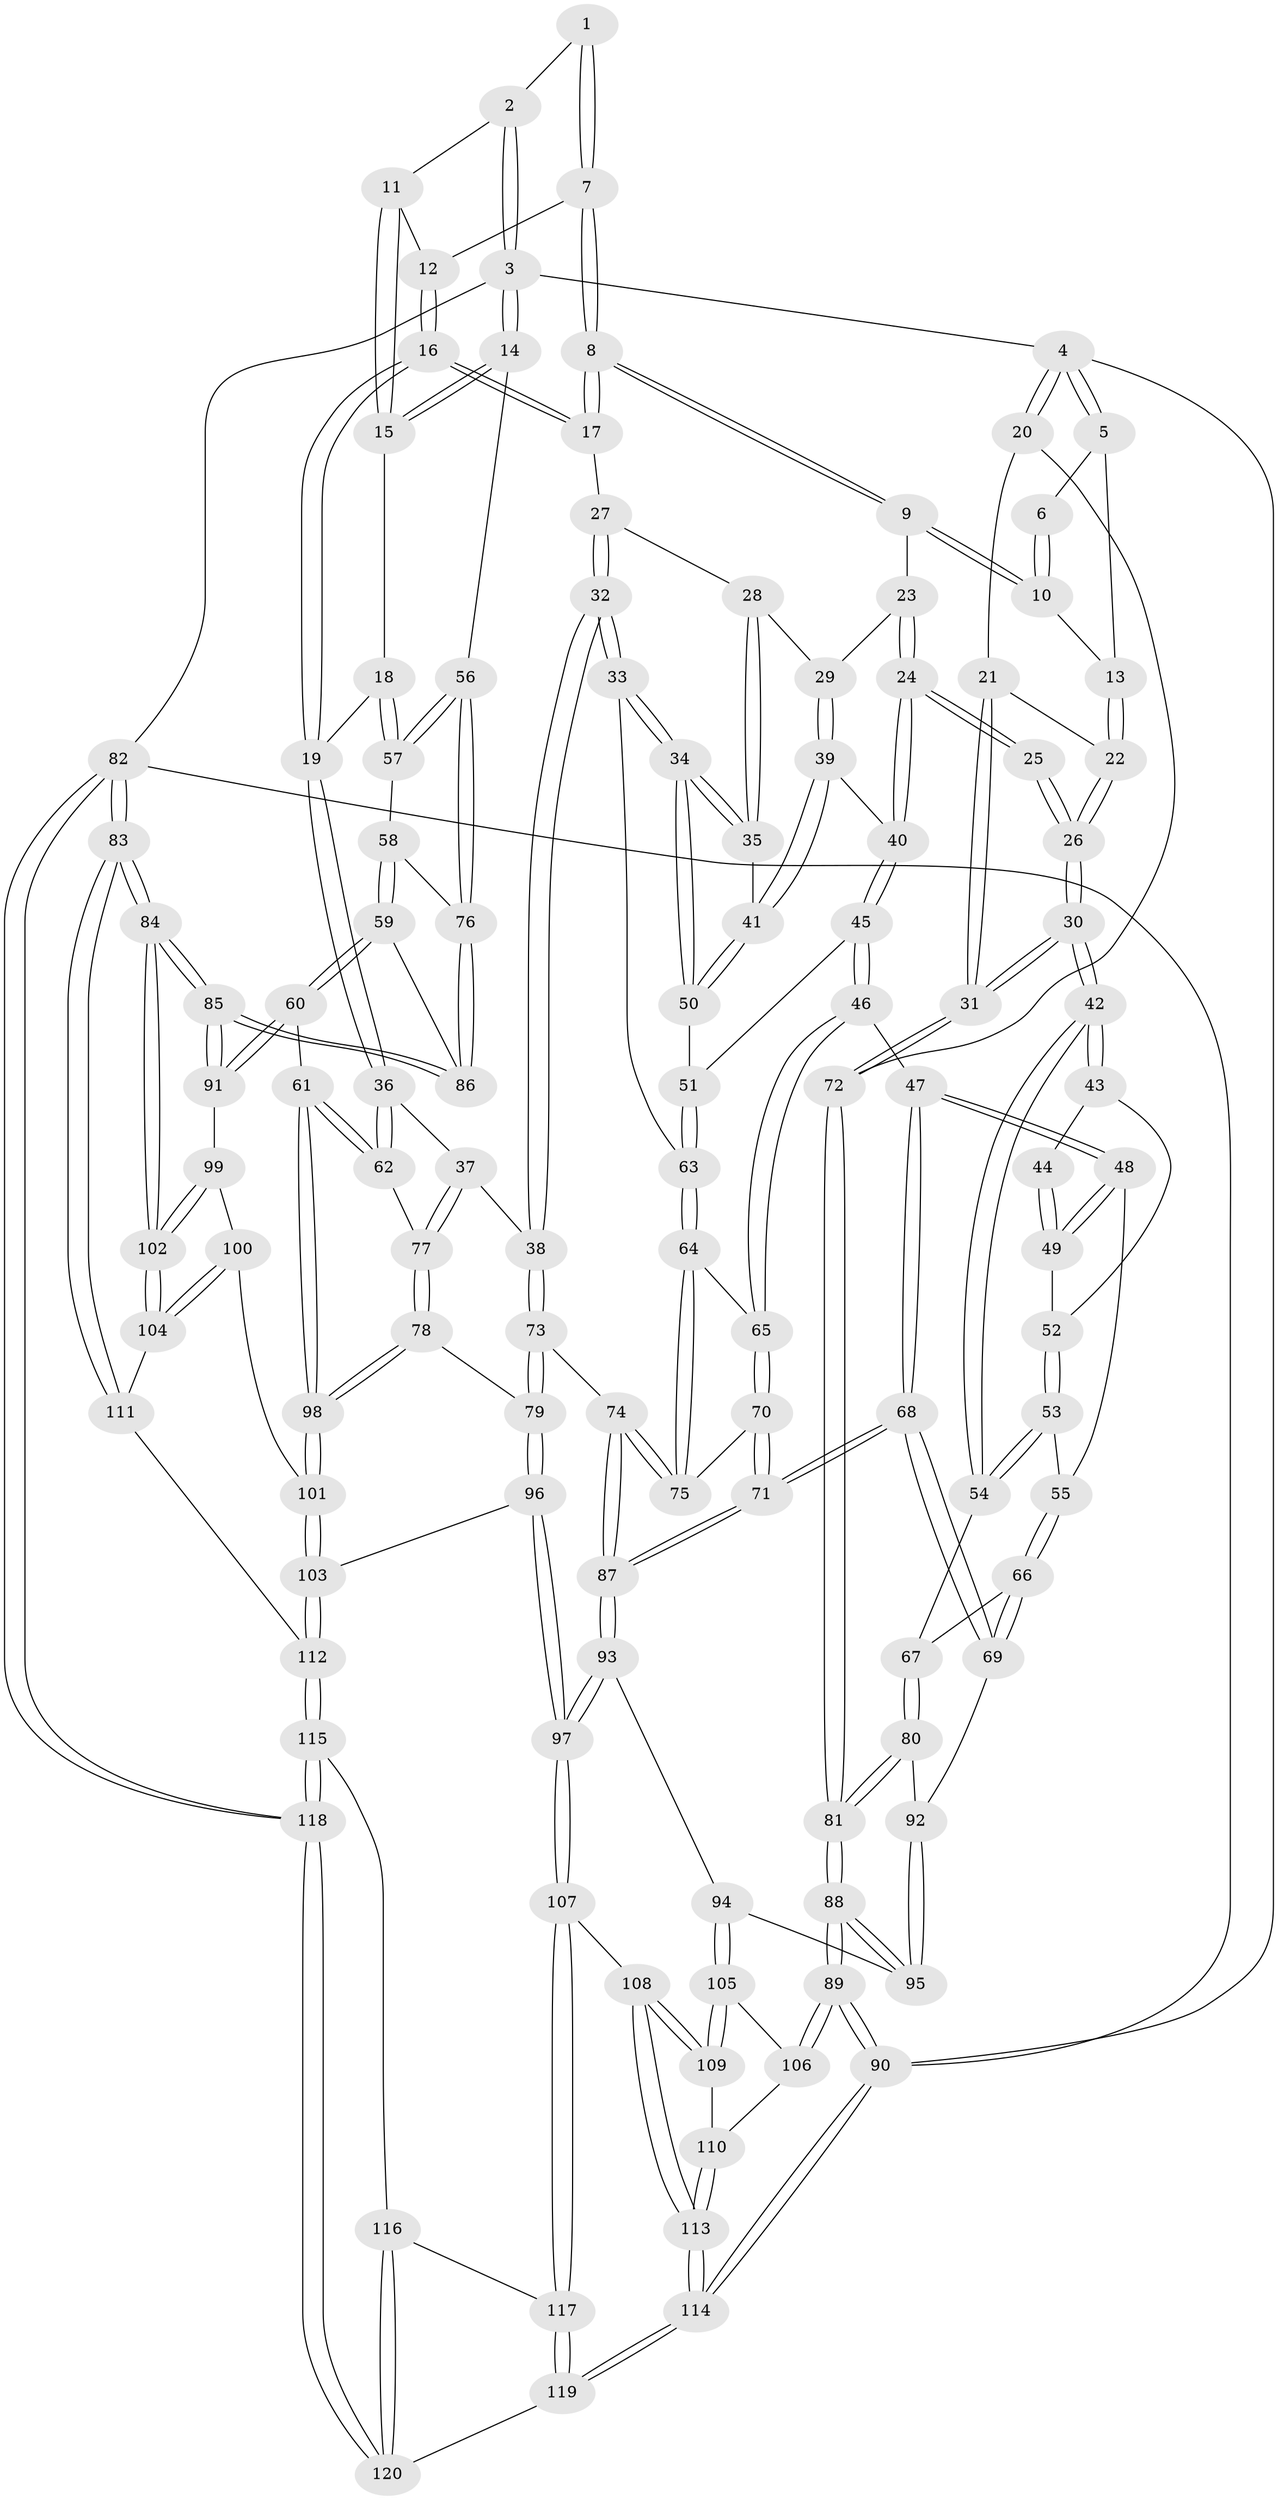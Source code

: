 // coarse degree distribution, {3: 0.4166666666666667, 4: 0.5166666666666667, 2: 0.03333333333333333, 6: 0.016666666666666666, 5: 0.016666666666666666}
// Generated by graph-tools (version 1.1) at 2025/38/03/04/25 23:38:37]
// undirected, 120 vertices, 297 edges
graph export_dot {
  node [color=gray90,style=filled];
  1 [pos="+0.5635056594691549+0"];
  2 [pos="+0.8077030525298748+0"];
  3 [pos="+1+0"];
  4 [pos="+0+0"];
  5 [pos="+0.22188797180881326+0"];
  6 [pos="+0.43129161041894126+0"];
  7 [pos="+0.5720326981314082+0"];
  8 [pos="+0.5684282347525005+0.09274876487914115"];
  9 [pos="+0.43166907946602523+0.07883091151277839"];
  10 [pos="+0.4302637449284632+0.07514079116110665"];
  11 [pos="+0.765092893963658+0"];
  12 [pos="+0.7267970808704877+0.06540579050938164"];
  13 [pos="+0.21417250592609835+0"];
  14 [pos="+1+0"];
  15 [pos="+0.8823565064554417+0.12675456532045684"];
  16 [pos="+0.6876834822737914+0.17908460138005886"];
  17 [pos="+0.5940924092934078+0.1418572604143598"];
  18 [pos="+0.7951466390661283+0.21744510402235165"];
  19 [pos="+0.7262582196156026+0.21993656667620012"];
  20 [pos="+0+0.11774439153809188"];
  21 [pos="+0.15331103134559446+0.010599568800361734"];
  22 [pos="+0.20532214493130196+0"];
  23 [pos="+0.4240599144853242+0.08731653389705325"];
  24 [pos="+0.24081240705138485+0.14823422297044864"];
  25 [pos="+0.2364289154990572+0.14482070381520457"];
  26 [pos="+0.2222177056274281+0.1283104802847885"];
  27 [pos="+0.5490145212798413+0.1798741738191694"];
  28 [pos="+0.47203160975258124+0.2093382160048791"];
  29 [pos="+0.42656695152196533+0.20791024942459857"];
  30 [pos="+0+0.2767196086227277"];
  31 [pos="+0+0.2734502427863242"];
  32 [pos="+0.5276266520286105+0.384124240857556"];
  33 [pos="+0.5217295252927281+0.38218964186535476"];
  34 [pos="+0.5034403932401678+0.36762384229510586"];
  35 [pos="+0.4850952933066938+0.3344963044673584"];
  36 [pos="+0.6572866334056314+0.40398318249604587"];
  37 [pos="+0.5465084804064182+0.3951785350636465"];
  38 [pos="+0.5403134598468139+0.3930072876873386"];
  39 [pos="+0.41882323512836783+0.21118085062503542"];
  40 [pos="+0.24536191507702568+0.15446864367612168"];
  41 [pos="+0.40277305034956706+0.2730464148441011"];
  42 [pos="+0+0.28327703600130655"];
  43 [pos="+0.14438465835000788+0.2950529774675373"];
  44 [pos="+0.19773921851599388+0.21292933057089136"];
  45 [pos="+0.289465164276891+0.3434127675103685"];
  46 [pos="+0.2710159374043421+0.36432883105254854"];
  47 [pos="+0.25016364212860304+0.37086469616680423"];
  48 [pos="+0.23821466328582352+0.37046725274954956"];
  49 [pos="+0.17716343288706468+0.3234325430116574"];
  50 [pos="+0.32884901376149445+0.3429789609136178"];
  51 [pos="+0.3248611451102007+0.34447421787333143"];
  52 [pos="+0.1578673728439508+0.31265263403915716"];
  53 [pos="+0.09860560886607528+0.38711600455479406"];
  54 [pos="+0.04527719620579528+0.3716783848365958"];
  55 [pos="+0.1327362061135493+0.40383188430829503"];
  56 [pos="+1+0.31360186728426076"];
  57 [pos="+0.8659383636831843+0.282311571076377"];
  58 [pos="+0.8651376914963314+0.42465663755146194"];
  59 [pos="+0.8378634566563696+0.48465308154976083"];
  60 [pos="+0.822674869650724+0.5085248377836242"];
  61 [pos="+0.7089967365647428+0.4896641844268544"];
  62 [pos="+0.7061385288722507+0.4859502128619648"];
  63 [pos="+0.40092454710763115+0.4390976431053817"];
  64 [pos="+0.3895739844079694+0.481730007193599"];
  65 [pos="+0.28673648501463317+0.41657697566431107"];
  66 [pos="+0.14768012693921673+0.5258162239834018"];
  67 [pos="+0.08167313236206733+0.4915951274657074"];
  68 [pos="+0.17659440864538653+0.5436936062760027"];
  69 [pos="+0.15621898377614496+0.5393628166189268"];
  70 [pos="+0.2898157474470871+0.4905638130469019"];
  71 [pos="+0.22240266591981883+0.5717889085652392"];
  72 [pos="+0+0.27354310032540063"];
  73 [pos="+0.41460879598044775+0.5493201680536124"];
  74 [pos="+0.40675010963731145+0.5440386194179695"];
  75 [pos="+0.39109317718617503+0.516010746470524"];
  76 [pos="+1+0.32117498128496524"];
  77 [pos="+0.5159282822611234+0.5456298206281367"];
  78 [pos="+0.4729607865060213+0.6100586069860957"];
  79 [pos="+0.4606175092327676+0.6136371113952249"];
  80 [pos="+0+0.5220932828428538"];
  81 [pos="+0+0.5272523803610347"];
  82 [pos="+1+1"];
  83 [pos="+1+1"];
  84 [pos="+1+1"];
  85 [pos="+1+0.6462911682475069"];
  86 [pos="+1+0.3856058336801746"];
  87 [pos="+0.2406310162199038+0.6025561619835323"];
  88 [pos="+0+0.5671480482314848"];
  89 [pos="+0+0.8633488219487323"];
  90 [pos="+0+1"];
  91 [pos="+0.8684214373808573+0.5616885823958119"];
  92 [pos="+0.1413862000688254+0.5500904857068021"];
  93 [pos="+0.24396652082576686+0.6270884178380612"];
  94 [pos="+0.09755318239064514+0.692351992538878"];
  95 [pos="+0.0674164031430427+0.6333454622277814"];
  96 [pos="+0.4233335900064072+0.7071288530602932"];
  97 [pos="+0.3290101054152388+0.7976709115200166"];
  98 [pos="+0.6450433675033647+0.630232339695002"];
  99 [pos="+0.8411217046458177+0.6309687702845732"];
  100 [pos="+0.775603221968328+0.6966797839207736"];
  101 [pos="+0.6608385653685737+0.6945455400700987"];
  102 [pos="+0.9048716997722727+0.82042029955144"];
  103 [pos="+0.6372356304134648+0.7707738467367458"];
  104 [pos="+0.8223099388027587+0.7845908653521194"];
  105 [pos="+0.09742367932555035+0.7095466635703559"];
  106 [pos="+0.07718579999739723+0.7322341997271621"];
  107 [pos="+0.32771092012923747+0.8025541102322197"];
  108 [pos="+0.29633717510295216+0.8074055524173912"];
  109 [pos="+0.22347128064494168+0.7854829755138475"];
  110 [pos="+0.09097623475754178+0.8102037114747541"];
  111 [pos="+0.6766834670105633+0.820863928905701"];
  112 [pos="+0.6435530112251452+0.8136925605590373"];
  113 [pos="+0+1"];
  114 [pos="+0+1"];
  115 [pos="+0.6306225183358293+0.8348307442202698"];
  116 [pos="+0.5105767702000741+0.9022047492204799"];
  117 [pos="+0.33745602310996436+0.8212207055683715"];
  118 [pos="+0.796651356508169+1"];
  119 [pos="+0.2886289419688387+1"];
  120 [pos="+0.5529836673035178+1"];
  1 -- 2;
  1 -- 7;
  1 -- 7;
  2 -- 3;
  2 -- 3;
  2 -- 11;
  3 -- 4;
  3 -- 14;
  3 -- 14;
  3 -- 82;
  4 -- 5;
  4 -- 5;
  4 -- 20;
  4 -- 20;
  4 -- 90;
  5 -- 6;
  5 -- 13;
  6 -- 10;
  6 -- 10;
  7 -- 8;
  7 -- 8;
  7 -- 12;
  8 -- 9;
  8 -- 9;
  8 -- 17;
  8 -- 17;
  9 -- 10;
  9 -- 10;
  9 -- 23;
  10 -- 13;
  11 -- 12;
  11 -- 15;
  11 -- 15;
  12 -- 16;
  12 -- 16;
  13 -- 22;
  13 -- 22;
  14 -- 15;
  14 -- 15;
  14 -- 56;
  15 -- 18;
  16 -- 17;
  16 -- 17;
  16 -- 19;
  16 -- 19;
  17 -- 27;
  18 -- 19;
  18 -- 57;
  18 -- 57;
  19 -- 36;
  19 -- 36;
  20 -- 21;
  20 -- 72;
  21 -- 22;
  21 -- 31;
  21 -- 31;
  22 -- 26;
  22 -- 26;
  23 -- 24;
  23 -- 24;
  23 -- 29;
  24 -- 25;
  24 -- 25;
  24 -- 40;
  24 -- 40;
  25 -- 26;
  25 -- 26;
  26 -- 30;
  26 -- 30;
  27 -- 28;
  27 -- 32;
  27 -- 32;
  28 -- 29;
  28 -- 35;
  28 -- 35;
  29 -- 39;
  29 -- 39;
  30 -- 31;
  30 -- 31;
  30 -- 42;
  30 -- 42;
  31 -- 72;
  31 -- 72;
  32 -- 33;
  32 -- 33;
  32 -- 38;
  32 -- 38;
  33 -- 34;
  33 -- 34;
  33 -- 63;
  34 -- 35;
  34 -- 35;
  34 -- 50;
  34 -- 50;
  35 -- 41;
  36 -- 37;
  36 -- 62;
  36 -- 62;
  37 -- 38;
  37 -- 77;
  37 -- 77;
  38 -- 73;
  38 -- 73;
  39 -- 40;
  39 -- 41;
  39 -- 41;
  40 -- 45;
  40 -- 45;
  41 -- 50;
  41 -- 50;
  42 -- 43;
  42 -- 43;
  42 -- 54;
  42 -- 54;
  43 -- 44;
  43 -- 52;
  44 -- 49;
  44 -- 49;
  45 -- 46;
  45 -- 46;
  45 -- 51;
  46 -- 47;
  46 -- 65;
  46 -- 65;
  47 -- 48;
  47 -- 48;
  47 -- 68;
  47 -- 68;
  48 -- 49;
  48 -- 49;
  48 -- 55;
  49 -- 52;
  50 -- 51;
  51 -- 63;
  51 -- 63;
  52 -- 53;
  52 -- 53;
  53 -- 54;
  53 -- 54;
  53 -- 55;
  54 -- 67;
  55 -- 66;
  55 -- 66;
  56 -- 57;
  56 -- 57;
  56 -- 76;
  56 -- 76;
  57 -- 58;
  58 -- 59;
  58 -- 59;
  58 -- 76;
  59 -- 60;
  59 -- 60;
  59 -- 86;
  60 -- 61;
  60 -- 91;
  60 -- 91;
  61 -- 62;
  61 -- 62;
  61 -- 98;
  61 -- 98;
  62 -- 77;
  63 -- 64;
  63 -- 64;
  64 -- 65;
  64 -- 75;
  64 -- 75;
  65 -- 70;
  65 -- 70;
  66 -- 67;
  66 -- 69;
  66 -- 69;
  67 -- 80;
  67 -- 80;
  68 -- 69;
  68 -- 69;
  68 -- 71;
  68 -- 71;
  69 -- 92;
  70 -- 71;
  70 -- 71;
  70 -- 75;
  71 -- 87;
  71 -- 87;
  72 -- 81;
  72 -- 81;
  73 -- 74;
  73 -- 79;
  73 -- 79;
  74 -- 75;
  74 -- 75;
  74 -- 87;
  74 -- 87;
  76 -- 86;
  76 -- 86;
  77 -- 78;
  77 -- 78;
  78 -- 79;
  78 -- 98;
  78 -- 98;
  79 -- 96;
  79 -- 96;
  80 -- 81;
  80 -- 81;
  80 -- 92;
  81 -- 88;
  81 -- 88;
  82 -- 83;
  82 -- 83;
  82 -- 118;
  82 -- 118;
  82 -- 90;
  83 -- 84;
  83 -- 84;
  83 -- 111;
  83 -- 111;
  84 -- 85;
  84 -- 85;
  84 -- 102;
  84 -- 102;
  85 -- 86;
  85 -- 86;
  85 -- 91;
  85 -- 91;
  87 -- 93;
  87 -- 93;
  88 -- 89;
  88 -- 89;
  88 -- 95;
  88 -- 95;
  89 -- 90;
  89 -- 90;
  89 -- 106;
  89 -- 106;
  90 -- 114;
  90 -- 114;
  91 -- 99;
  92 -- 95;
  92 -- 95;
  93 -- 94;
  93 -- 97;
  93 -- 97;
  94 -- 95;
  94 -- 105;
  94 -- 105;
  96 -- 97;
  96 -- 97;
  96 -- 103;
  97 -- 107;
  97 -- 107;
  98 -- 101;
  98 -- 101;
  99 -- 100;
  99 -- 102;
  99 -- 102;
  100 -- 101;
  100 -- 104;
  100 -- 104;
  101 -- 103;
  101 -- 103;
  102 -- 104;
  102 -- 104;
  103 -- 112;
  103 -- 112;
  104 -- 111;
  105 -- 106;
  105 -- 109;
  105 -- 109;
  106 -- 110;
  107 -- 108;
  107 -- 117;
  107 -- 117;
  108 -- 109;
  108 -- 109;
  108 -- 113;
  108 -- 113;
  109 -- 110;
  110 -- 113;
  110 -- 113;
  111 -- 112;
  112 -- 115;
  112 -- 115;
  113 -- 114;
  113 -- 114;
  114 -- 119;
  114 -- 119;
  115 -- 116;
  115 -- 118;
  115 -- 118;
  116 -- 117;
  116 -- 120;
  116 -- 120;
  117 -- 119;
  117 -- 119;
  118 -- 120;
  118 -- 120;
  119 -- 120;
}
